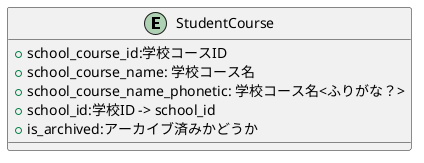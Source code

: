 @startuml

entity "StudentCourse" {
    + school_course_id:学校コースID
    + school_course_name: 学校コース名
    + school_course_name_phonetic: 学校コース名<ふりがな？>
    + school_id:学校ID -> school_id
    + is_archived:アーカイブ済みかどうか
}

@enduml
